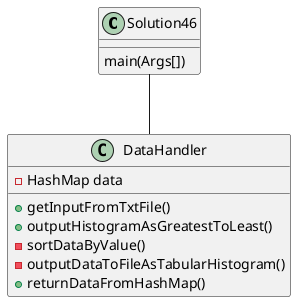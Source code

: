 @startuml
Class Solution46 {
    main(Args[])
}
Class DataHandler {
    -HashMap data

    +getInputFromTxtFile()
    +outputHistogramAsGreatestToLeast()
    -sortDataByValue()
    -outputDataToFileAsTabularHistogram()
    +returnDataFromHashMap()
}
Solution46 -- DataHandler
@enduml